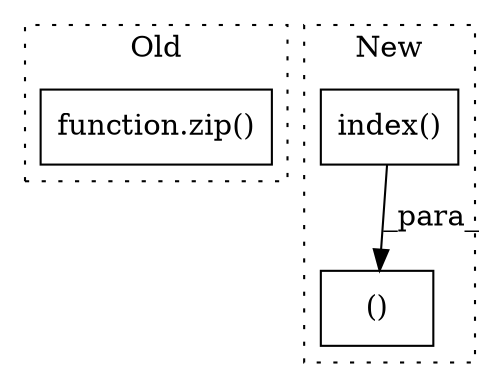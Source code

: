 digraph G {
subgraph cluster0 {
1 [label="function.zip()" a="75" s="760,814" l="4,1" shape="box"];
label = "Old";
style="dotted";
}
subgraph cluster1 {
2 [label="index()" a="75" s="815,839" l="21,1" shape="box"];
3 [label="()" a="54" s="884" l="25" shape="box"];
label = "New";
style="dotted";
}
2 -> 3 [label="_para_"];
}